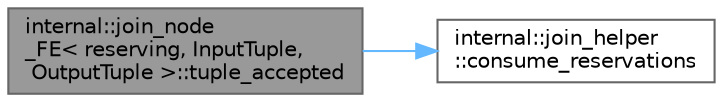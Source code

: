 digraph "internal::join_node_FE&lt; reserving, InputTuple, OutputTuple &gt;::tuple_accepted"
{
 // LATEX_PDF_SIZE
  bgcolor="transparent";
  edge [fontname=Helvetica,fontsize=10,labelfontname=Helvetica,labelfontsize=10];
  node [fontname=Helvetica,fontsize=10,shape=box,height=0.2,width=0.4];
  rankdir="LR";
  Node1 [id="Node000001",label="internal::join_node\l_FE\< reserving, InputTuple,\l OutputTuple \>::tuple_accepted",height=0.2,width=0.4,color="gray40", fillcolor="grey60", style="filled", fontcolor="black",tooltip=" "];
  Node1 -> Node2 [id="edge2_Node000001_Node000002",color="steelblue1",style="solid",tooltip=" "];
  Node2 [id="Node000002",label="internal::join_helper\l::consume_reservations",height=0.2,width=0.4,color="grey40", fillcolor="white", style="filled",URL="$structinternal_1_1join__helper.html#ad7d55075cf5d6ae85944a27d50dc0df0",tooltip=" "];
}
